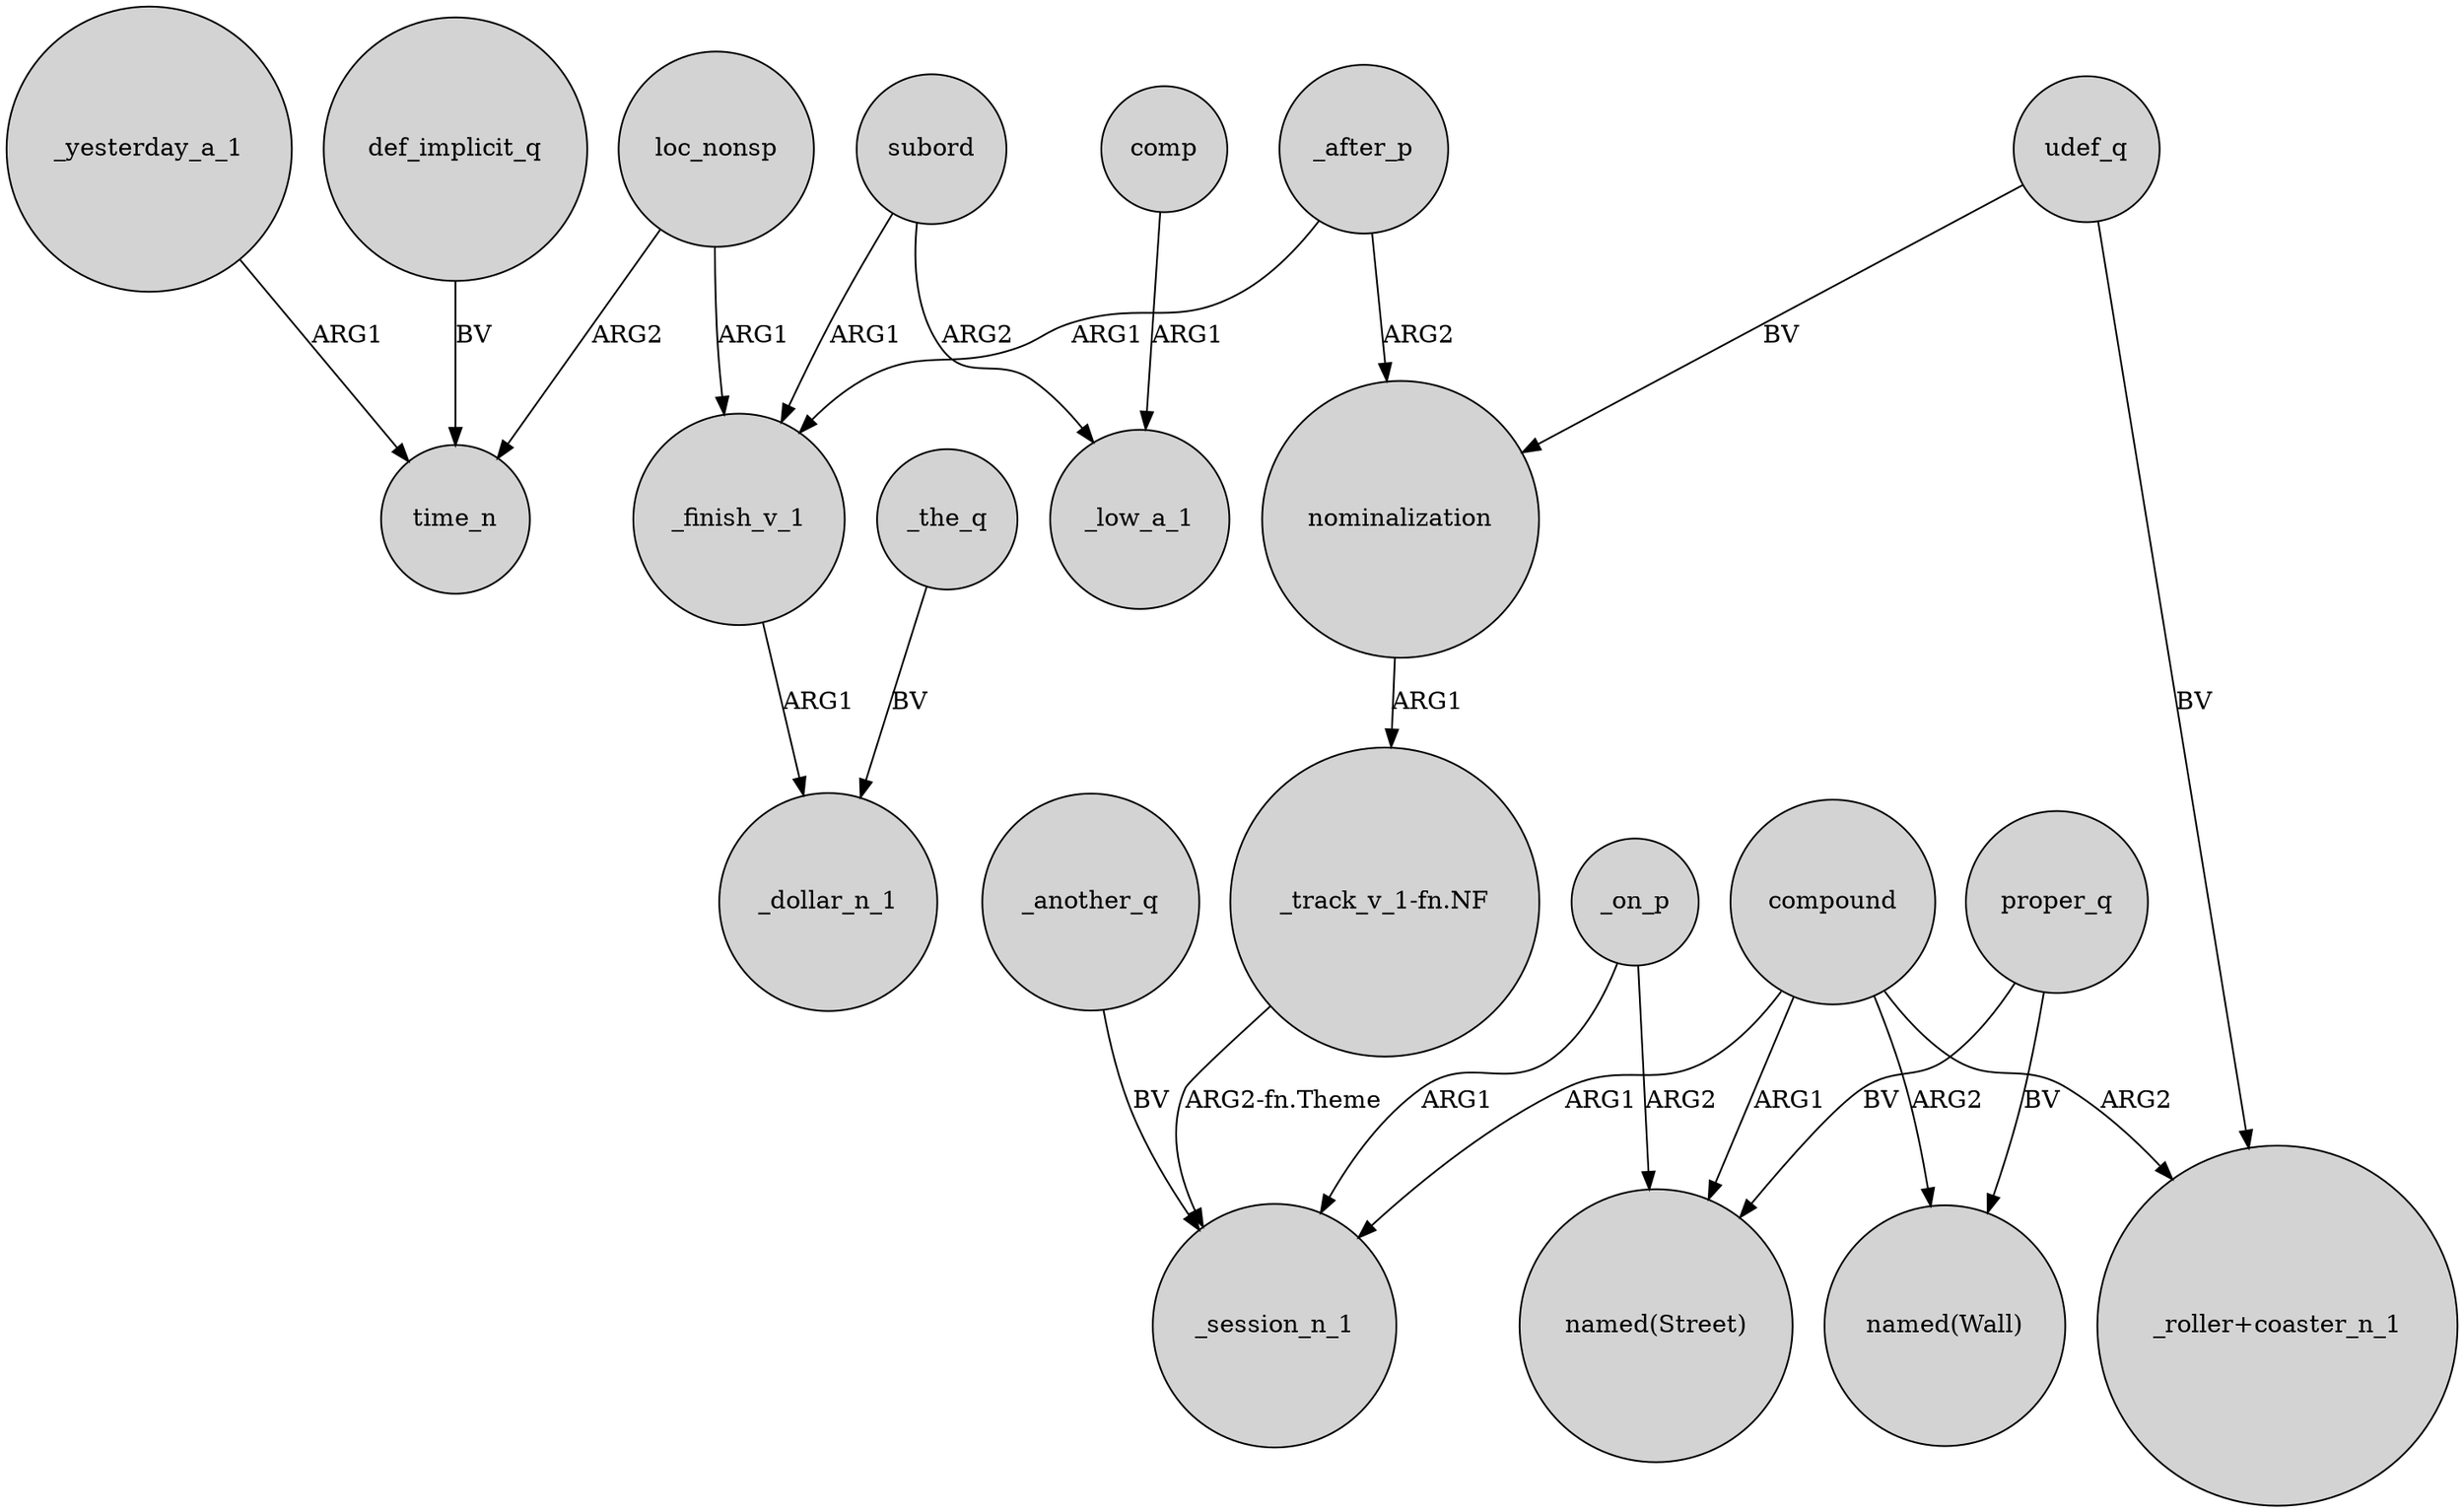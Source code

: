 digraph {
	node [shape=circle style=filled]
	_yesterday_a_1 -> time_n [label=ARG1]
	subord -> _low_a_1 [label=ARG2]
	compound -> "named(Street)" [label=ARG1]
	proper_q -> "named(Wall)" [label=BV]
	subord -> _finish_v_1 [label=ARG1]
	_the_q -> _dollar_n_1 [label=BV]
	udef_q -> "_roller+coaster_n_1" [label=BV]
	loc_nonsp -> time_n [label=ARG2]
	proper_q -> "named(Street)" [label=BV]
	_another_q -> _session_n_1 [label=BV]
	compound -> "named(Wall)" [label=ARG2]
	nominalization -> "_track_v_1-fn.NF" [label=ARG1]
	compound -> "_roller+coaster_n_1" [label=ARG2]
	compound -> _session_n_1 [label=ARG1]
	_on_p -> "named(Street)" [label=ARG2]
	udef_q -> nominalization [label=BV]
	"_track_v_1-fn.NF" -> _session_n_1 [label="ARG2-fn.Theme"]
	_after_p -> _finish_v_1 [label=ARG1]
	_finish_v_1 -> _dollar_n_1 [label=ARG1]
	loc_nonsp -> _finish_v_1 [label=ARG1]
	_after_p -> nominalization [label=ARG2]
	_on_p -> _session_n_1 [label=ARG1]
	def_implicit_q -> time_n [label=BV]
	comp -> _low_a_1 [label=ARG1]
}

